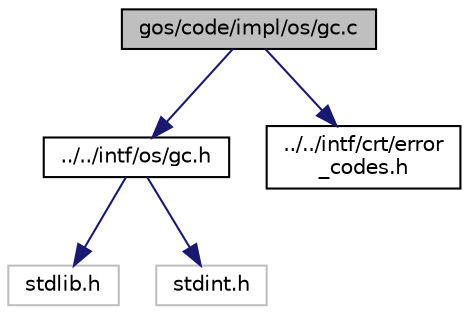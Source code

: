 digraph "gos/code/impl/os/gc.c"
{
 // LATEX_PDF_SIZE
  edge [fontname="Helvetica",fontsize="10",labelfontname="Helvetica",labelfontsize="10"];
  node [fontname="Helvetica",fontsize="10",shape=record];
  Node1 [label="gos/code/impl/os/gc.c",height=0.2,width=0.4,color="black", fillcolor="grey75", style="filled", fontcolor="black",tooltip="This file will house the primary section of the garbage collector."];
  Node1 -> Node2 [color="midnightblue",fontsize="10",style="solid",fontname="Helvetica"];
  Node2 [label="../../intf/os/gc.h",height=0.2,width=0.4,color="black", fillcolor="white", style="filled",URL="$gc_8h_source.html",tooltip=" "];
  Node2 -> Node3 [color="midnightblue",fontsize="10",style="solid",fontname="Helvetica"];
  Node3 [label="stdlib.h",height=0.2,width=0.4,color="grey75", fillcolor="white", style="filled",tooltip=" "];
  Node2 -> Node4 [color="midnightblue",fontsize="10",style="solid",fontname="Helvetica"];
  Node4 [label="stdint.h",height=0.2,width=0.4,color="grey75", fillcolor="white", style="filled",tooltip=" "];
  Node1 -> Node5 [color="midnightblue",fontsize="10",style="solid",fontname="Helvetica"];
  Node5 [label="../../intf/crt/error\l_codes.h",height=0.2,width=0.4,color="black", fillcolor="white", style="filled",URL="$error__codes_8h.html",tooltip="This file contains important error codes for the operating system."];
}
